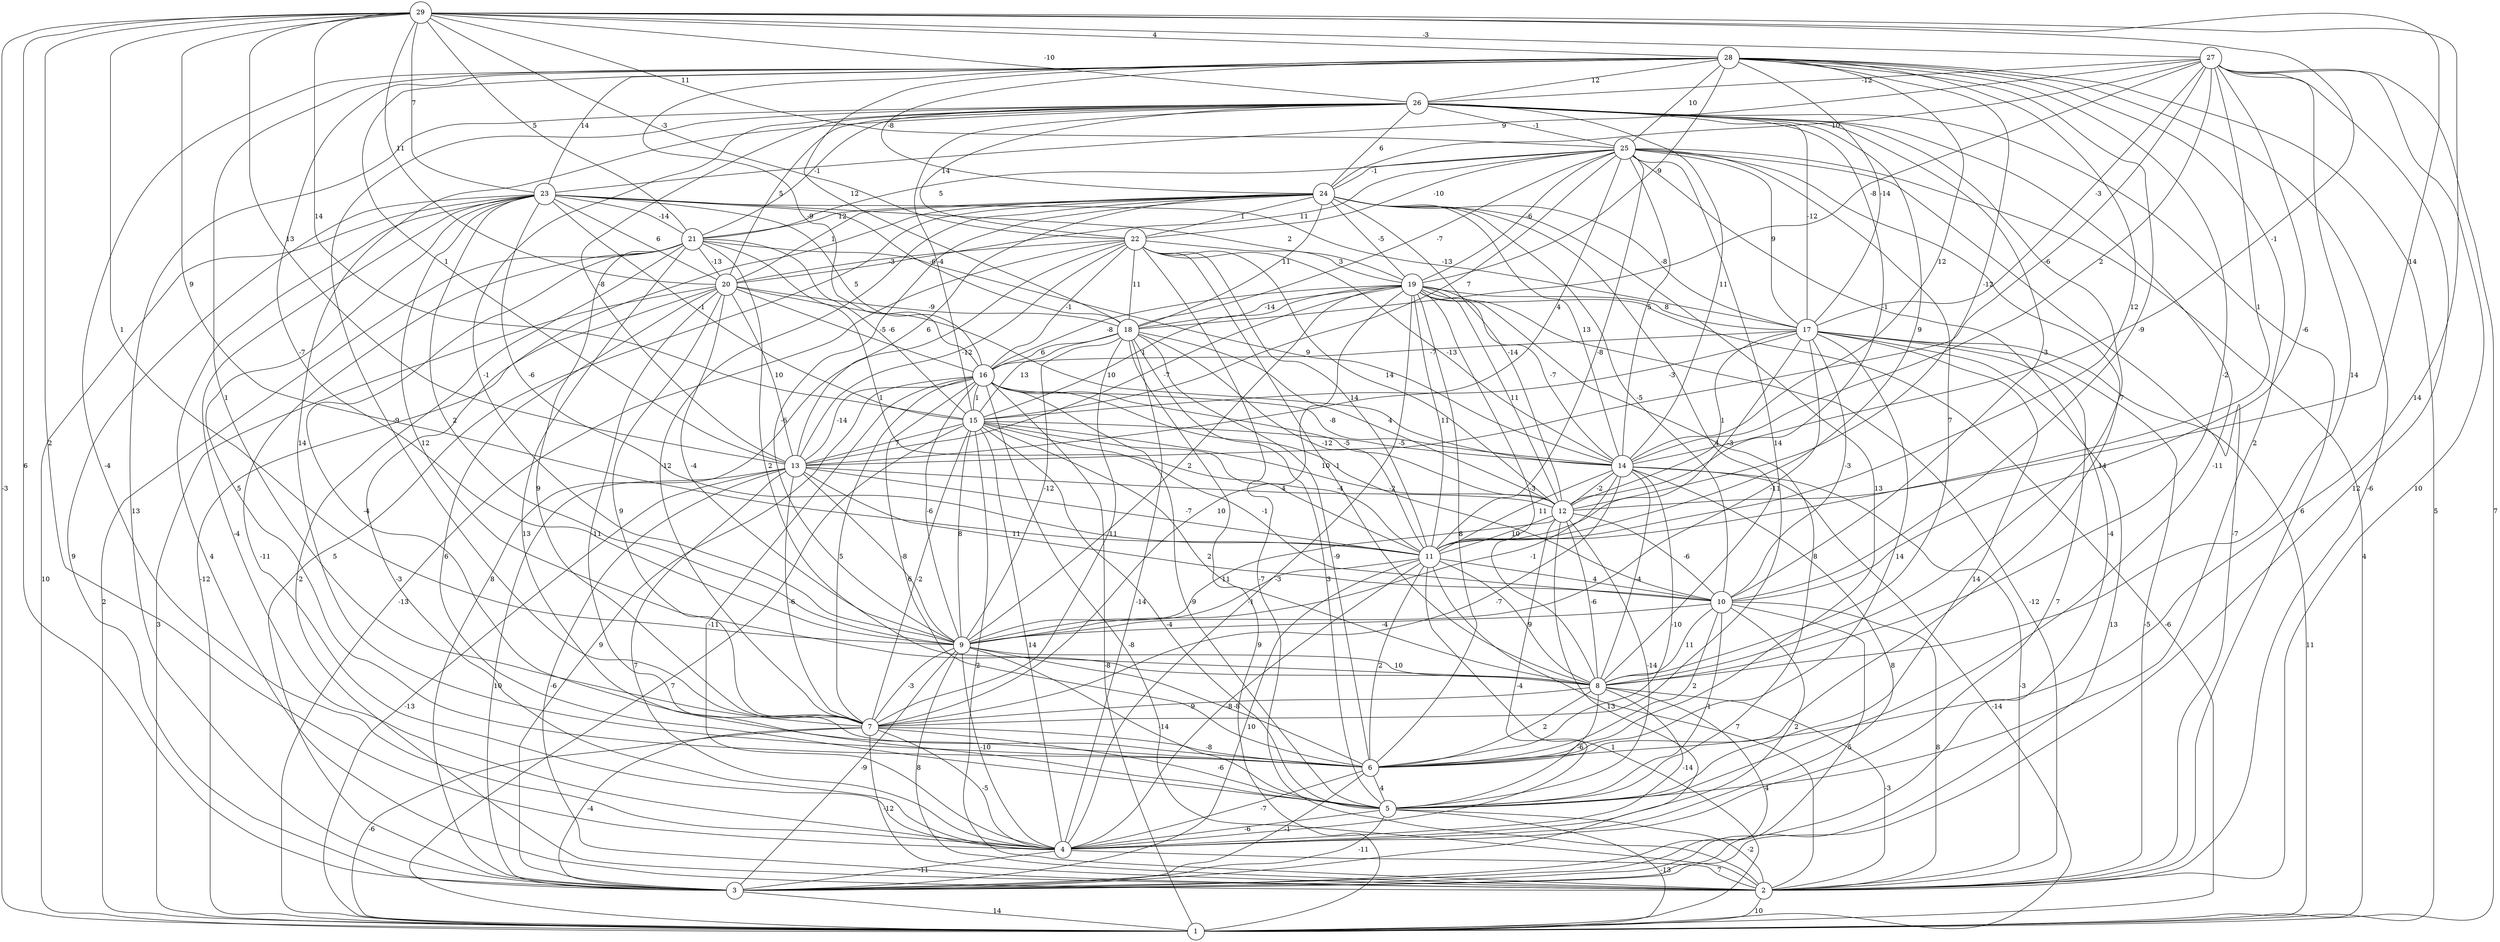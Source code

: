 graph { 
	 fontname="Helvetica,Arial,sans-serif" 
	 node [shape = circle]; 
	 29 -- 1 [label = "-3"];
	 29 -- 3 [label = "6"];
	 29 -- 4 [label = "2"];
	 29 -- 6 [label = "14"];
	 29 -- 9 [label = "1"];
	 29 -- 11 [label = "9"];
	 29 -- 12 [label = "14"];
	 29 -- 13 [label = "13"];
	 29 -- 14 [label = "-1"];
	 29 -- 15 [label = "14"];
	 29 -- 20 [label = "11"];
	 29 -- 21 [label = "5"];
	 29 -- 22 [label = "-3"];
	 29 -- 23 [label = "7"];
	 29 -- 25 [label = "11"];
	 29 -- 26 [label = "-10"];
	 29 -- 27 [label = "-3"];
	 29 -- 28 [label = "4"];
	 28 -- 1 [label = "5"];
	 28 -- 2 [label = "-6"];
	 28 -- 4 [label = "-4"];
	 28 -- 5 [label = "2"];
	 28 -- 7 [label = "1"];
	 28 -- 8 [label = "-2"];
	 28 -- 9 [label = "-7"];
	 28 -- 10 [label = "-9"];
	 28 -- 11 [label = "12"];
	 28 -- 12 [label = "-12"];
	 28 -- 13 [label = "1"];
	 28 -- 14 [label = "12"];
	 28 -- 16 [label = "-9"];
	 28 -- 17 [label = "-14"];
	 28 -- 18 [label = "12"];
	 28 -- 19 [label = "-9"];
	 28 -- 23 [label = "14"];
	 28 -- 24 [label = "-8"];
	 28 -- 25 [label = "10"];
	 28 -- 26 [label = "12"];
	 27 -- 1 [label = "7"];
	 27 -- 2 [label = "10"];
	 27 -- 3 [label = "12"];
	 27 -- 8 [label = "14"];
	 27 -- 10 [label = "-6"];
	 27 -- 11 [label = "1"];
	 27 -- 13 [label = "-6"];
	 27 -- 14 [label = "2"];
	 27 -- 17 [label = "-3"];
	 27 -- 18 [label = "-8"];
	 27 -- 23 [label = "9"];
	 27 -- 24 [label = "10"];
	 27 -- 26 [label = "-12"];
	 26 -- 2 [label = "6"];
	 26 -- 3 [label = "13"];
	 26 -- 5 [label = "-11"];
	 26 -- 6 [label = "14"];
	 26 -- 7 [label = "-9"];
	 26 -- 8 [label = "7"];
	 26 -- 9 [label = "-1"];
	 26 -- 10 [label = "-3"];
	 26 -- 11 [label = "9"];
	 26 -- 12 [label = "-1"];
	 26 -- 13 [label = "-8"];
	 26 -- 14 [label = "11"];
	 26 -- 15 [label = "-4"];
	 26 -- 17 [label = "-12"];
	 26 -- 20 [label = "5"];
	 26 -- 21 [label = "-1"];
	 26 -- 22 [label = "14"];
	 26 -- 24 [label = "6"];
	 26 -- 25 [label = "-1"];
	 25 -- 1 [label = "4"];
	 25 -- 2 [label = "-7"];
	 25 -- 3 [label = "-4"];
	 25 -- 6 [label = "14"];
	 25 -- 7 [label = "14"];
	 25 -- 8 [label = "7"];
	 25 -- 11 [label = "-8"];
	 25 -- 13 [label = "4"];
	 25 -- 14 [label = "5"];
	 25 -- 15 [label = "7"];
	 25 -- 17 [label = "9"];
	 25 -- 18 [label = "-7"];
	 25 -- 19 [label = "-6"];
	 25 -- 20 [label = "11"];
	 25 -- 21 [label = "5"];
	 25 -- 22 [label = "-10"];
	 25 -- 24 [label = "-1"];
	 24 -- 1 [label = "-12"];
	 24 -- 3 [label = "5"];
	 24 -- 6 [label = "13"];
	 24 -- 7 [label = "-12"];
	 24 -- 8 [label = "4"];
	 24 -- 9 [label = "-6"];
	 24 -- 10 [label = "-5"];
	 24 -- 12 [label = "-14"];
	 24 -- 13 [label = "6"];
	 24 -- 14 [label = "13"];
	 24 -- 17 [label = "-8"];
	 24 -- 18 [label = "11"];
	 24 -- 19 [label = "-5"];
	 24 -- 20 [label = "1"];
	 24 -- 21 [label = "12"];
	 24 -- 22 [label = "1"];
	 23 -- 1 [label = "10"];
	 23 -- 2 [label = "4"];
	 23 -- 3 [label = "9"];
	 23 -- 4 [label = "-4"];
	 23 -- 6 [label = "5"];
	 23 -- 8 [label = "12"];
	 23 -- 9 [label = "2"];
	 23 -- 11 [label = "-6"];
	 23 -- 15 [label = "-1"];
	 23 -- 16 [label = "5"];
	 23 -- 17 [label = "-13"];
	 23 -- 18 [label = "-6"];
	 23 -- 19 [label = "2"];
	 23 -- 20 [label = "6"];
	 23 -- 21 [label = "-14"];
	 22 -- 1 [label = "-13"];
	 22 -- 2 [label = "-7"];
	 22 -- 3 [label = "8"];
	 22 -- 8 [label = "-1"];
	 22 -- 11 [label = "14"];
	 22 -- 12 [label = "14"];
	 22 -- 13 [label = "-12"];
	 22 -- 14 [label = "-13"];
	 22 -- 16 [label = "-1"];
	 22 -- 18 [label = "11"];
	 22 -- 19 [label = "3"];
	 22 -- 20 [label = "-3"];
	 21 -- 1 [label = "2"];
	 21 -- 2 [label = "-2"];
	 21 -- 4 [label = "-11"];
	 21 -- 5 [label = "13"];
	 21 -- 6 [label = "-4"];
	 21 -- 7 [label = "9"];
	 21 -- 8 [label = "2"];
	 21 -- 11 [label = "1"];
	 21 -- 14 [label = "9"];
	 21 -- 15 [label = "-6"];
	 21 -- 20 [label = "-13"];
	 20 -- 1 [label = "3"];
	 20 -- 4 [label = "-3"];
	 20 -- 5 [label = "6"];
	 20 -- 6 [label = "-11"];
	 20 -- 7 [label = "9"];
	 20 -- 9 [label = "-4"];
	 20 -- 13 [label = "10"];
	 20 -- 14 [label = "10"];
	 20 -- 16 [label = "-5"];
	 20 -- 18 [label = "-9"];
	 19 -- 1 [label = "-6"];
	 19 -- 2 [label = "-12"];
	 19 -- 4 [label = "-3"];
	 19 -- 5 [label = "8"];
	 19 -- 6 [label = "8"];
	 19 -- 7 [label = "10"];
	 19 -- 8 [label = "-3"];
	 19 -- 9 [label = "2"];
	 19 -- 11 [label = "11"];
	 19 -- 12 [label = "11"];
	 19 -- 13 [label = "-7"];
	 19 -- 14 [label = "-7"];
	 19 -- 15 [label = "1"];
	 19 -- 16 [label = "-8"];
	 19 -- 17 [label = "8"];
	 19 -- 18 [label = "-14"];
	 18 -- 1 [label = "9"];
	 18 -- 4 [label = "-14"];
	 18 -- 5 [label = "3"];
	 18 -- 6 [label = "-9"];
	 18 -- 7 [label = "11"];
	 18 -- 9 [label = "-12"];
	 18 -- 11 [label = "-12"];
	 18 -- 12 [label = "4"];
	 18 -- 15 [label = "13"];
	 18 -- 16 [label = "6"];
	 17 -- 1 [label = "11"];
	 17 -- 2 [label = "-5"];
	 17 -- 3 [label = "13"];
	 17 -- 4 [label = "7"];
	 17 -- 5 [label = "14"];
	 17 -- 6 [label = "14"];
	 17 -- 9 [label = "-11"];
	 17 -- 10 [label = "-3"];
	 17 -- 11 [label = "-3"];
	 17 -- 12 [label = "1"];
	 17 -- 15 [label = "-3"];
	 17 -- 16 [label = "-7"];
	 16 -- 1 [label = "-8"];
	 16 -- 2 [label = "-8"];
	 16 -- 3 [label = "9"];
	 16 -- 4 [label = "-11"];
	 16 -- 5 [label = "-9"];
	 16 -- 6 [label = "6"];
	 16 -- 7 [label = "5"];
	 16 -- 9 [label = "-6"];
	 16 -- 10 [label = "-2"];
	 16 -- 12 [label = "-5"];
	 16 -- 13 [label = "-14"];
	 16 -- 14 [label = "-8"];
	 16 -- 15 [label = "1"];
	 15 -- 1 [label = "7"];
	 15 -- 2 [label = "2"];
	 15 -- 4 [label = "14"];
	 15 -- 5 [label = "-4"];
	 15 -- 7 [label = "-2"];
	 15 -- 8 [label = "2"];
	 15 -- 9 [label = "8"];
	 15 -- 10 [label = "-1"];
	 15 -- 11 [label = "-4"];
	 15 -- 12 [label = "10"];
	 15 -- 13 [label = "7"];
	 15 -- 14 [label = "-5"];
	 14 -- 1 [label = "-14"];
	 14 -- 2 [label = "-3"];
	 14 -- 4 [label = "8"];
	 14 -- 6 [label = "-10"];
	 14 -- 7 [label = "-7"];
	 14 -- 8 [label = "-4"];
	 14 -- 9 [label = "-1"];
	 14 -- 11 [label = "11"];
	 14 -- 12 [label = "-2"];
	 13 -- 1 [label = "-13"];
	 13 -- 2 [label = "-6"];
	 13 -- 3 [label = "10"];
	 13 -- 4 [label = "7"];
	 13 -- 7 [label = "-6"];
	 13 -- 9 [label = "-8"];
	 13 -- 10 [label = "11"];
	 13 -- 11 [label = "-7"];
	 13 -- 12 [label = "4"];
	 12 -- 3 [label = "13"];
	 12 -- 4 [label = "-4"];
	 12 -- 5 [label = "-14"];
	 12 -- 8 [label = "-6"];
	 12 -- 9 [label = "11"];
	 12 -- 10 [label = "-6"];
	 12 -- 11 [label = "10"];
	 11 -- 1 [label = "1"];
	 11 -- 2 [label = "7"];
	 11 -- 3 [label = "10"];
	 11 -- 4 [label = "-8"];
	 11 -- 6 [label = "2"];
	 11 -- 8 [label = "9"];
	 11 -- 9 [label = "-1"];
	 11 -- 10 [label = "4"];
	 10 -- 2 [label = "8"];
	 10 -- 3 [label = "5"];
	 10 -- 4 [label = "2"];
	 10 -- 5 [label = "1"];
	 10 -- 6 [label = "2"];
	 10 -- 8 [label = "11"];
	 10 -- 9 [label = "-4"];
	 9 -- 2 [label = "8"];
	 9 -- 3 [label = "-9"];
	 9 -- 4 [label = "-10"];
	 9 -- 5 [label = "-14"];
	 9 -- 6 [label = "-8"];
	 9 -- 7 [label = "-3"];
	 9 -- 8 [label = "10"];
	 8 -- 2 [label = "-3"];
	 8 -- 3 [label = "4"];
	 8 -- 4 [label = "-14"];
	 8 -- 5 [label = "-6"];
	 8 -- 6 [label = "2"];
	 8 -- 7 [label = "9"];
	 7 -- 1 [label = "-6"];
	 7 -- 2 [label = "-12"];
	 7 -- 3 [label = "-4"];
	 7 -- 4 [label = "-5"];
	 7 -- 5 [label = "-6"];
	 7 -- 6 [label = "-8"];
	 6 -- 3 [label = "-1"];
	 6 -- 4 [label = "-7"];
	 6 -- 5 [label = "4"];
	 5 -- 1 [label = "-13"];
	 5 -- 2 [label = "-2"];
	 5 -- 3 [label = "-11"];
	 5 -- 4 [label = "-6"];
	 4 -- 2 [label = "7"];
	 4 -- 3 [label = "-11"];
	 3 -- 1 [label = "14"];
	 2 -- 1 [label = "10"];
	 1;
	 2;
	 3;
	 4;
	 5;
	 6;
	 7;
	 8;
	 9;
	 10;
	 11;
	 12;
	 13;
	 14;
	 15;
	 16;
	 17;
	 18;
	 19;
	 20;
	 21;
	 22;
	 23;
	 24;
	 25;
	 26;
	 27;
	 28;
	 29;
}
